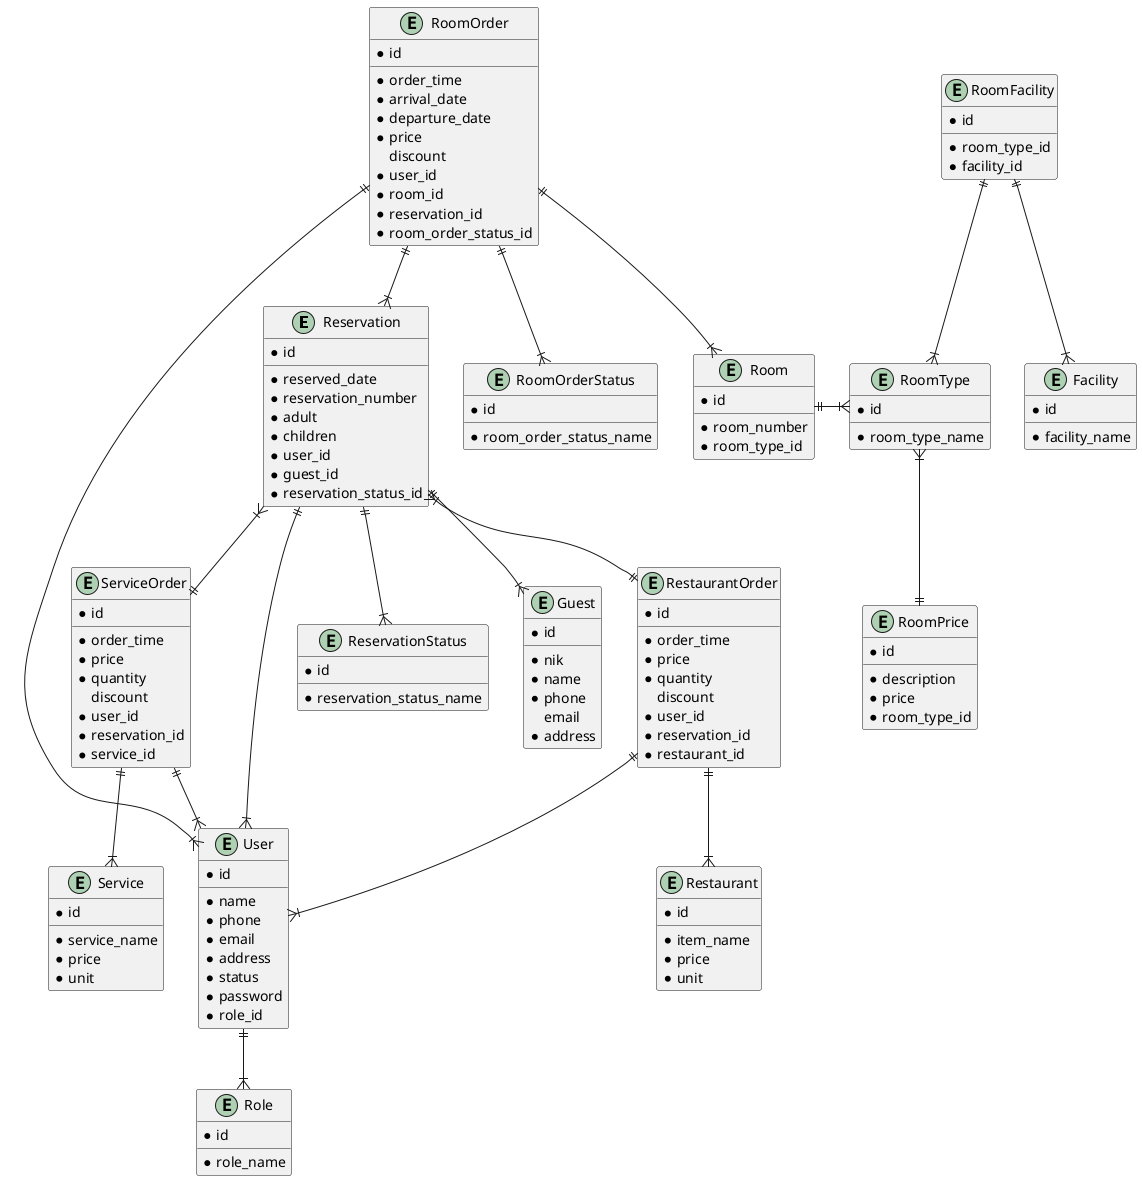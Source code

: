 @startuml Semuwainn
  entity Reservation {
    * id
    __
    * reserved_date
    * reservation_number
    * adult
    * children
    * user_id
    * guest_id
    * reservation_status_id
  }

  entity RoomOrder {
    * id
    __
    * order_time
    * arrival_date
    * departure_date
    * price
    discount
    * user_id
    * room_id
    * reservation_id
    * room_order_status_id
  }

  entity ServiceOrder {
    * id
    __
    * order_time
    * price
    * quantity
    discount
    * user_id
    * reservation_id
    * service_id
  }

  entity Service {
    * id
    __
    * service_name
    * price
    * unit
  }

  entity ReservationStatus {
    * id
    __
    * reservation_status_name
  }

  entity Guest {
    * id
    __
    * nik
    * name
    * phone
    email
    * address
  }

  entity User {
    * id
    __
    * name
    * phone
    * email
    * address
    * status
    * password
    * role_id
  }

  entity Role {
    * id
    __
    * role_name
  }

  entity RestaurantOrder {
    * id
    __
    * order_time
    * price
    * quantity
    discount
    * user_id
    * reservation_id
    * restaurant_id
  }

  entity Restaurant {
    * id
    __
    * item_name
    * price
    * unit
  }

  entity Facility {
    * id
    __
    * facility_name
  }

  entity RoomType {
    * id
    __
    * room_type_name
  }

  entity RoomFacility {
    * id
    __
    * room_type_id
    * facility_id
  }

  entity RoomPrice {
    * id
    __
    * description
    * price
    * room_type_id
  }

  entity Room {
    * id
    __
    * room_number
    * room_type_id
  }

  entity RoomOrderStatus {
    * id
    __
    * room_order_status_name
  }

  Reservation }|--|| RestaurantOrder
  Reservation }|--|| ServiceOrder
  Reservation ||--|{ ReservationStatus
  Reservation ||--|{ User
  Reservation ||--|{ Guest
  ServiceOrder ||--|{ Service
  ServiceOrder ||--|{ User
  User ||--|{ Role
  RestaurantOrder ||--|{ Restaurant
  RestaurantOrder ||--|{ User
  RoomOrder ||--|{ RoomOrderStatus
  RoomOrder ||--|{ Room
  RoomOrder ||--|{ User
  RoomOrder ||--|{ Reservation
  RoomFacility ||--|{ Facility
  RoomFacility ||--|{ RoomType
  RoomType }|--|| RoomPrice
  Room ||-|{ RoomType

@enduml
